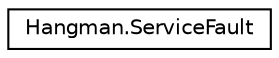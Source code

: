 digraph "Hijerarhija klasa u obliku grafa"
{
  edge [fontname="Helvetica",fontsize="10",labelfontname="Helvetica",labelfontsize="10"];
  node [fontname="Helvetica",fontsize="10",shape=record];
  rankdir="LR";
  Node1 [label="Hangman.ServiceFault",height=0.2,width=0.4,color="black", fillcolor="white", style="filled",URL="$classHangman_1_1ServiceFault.html"];
}
